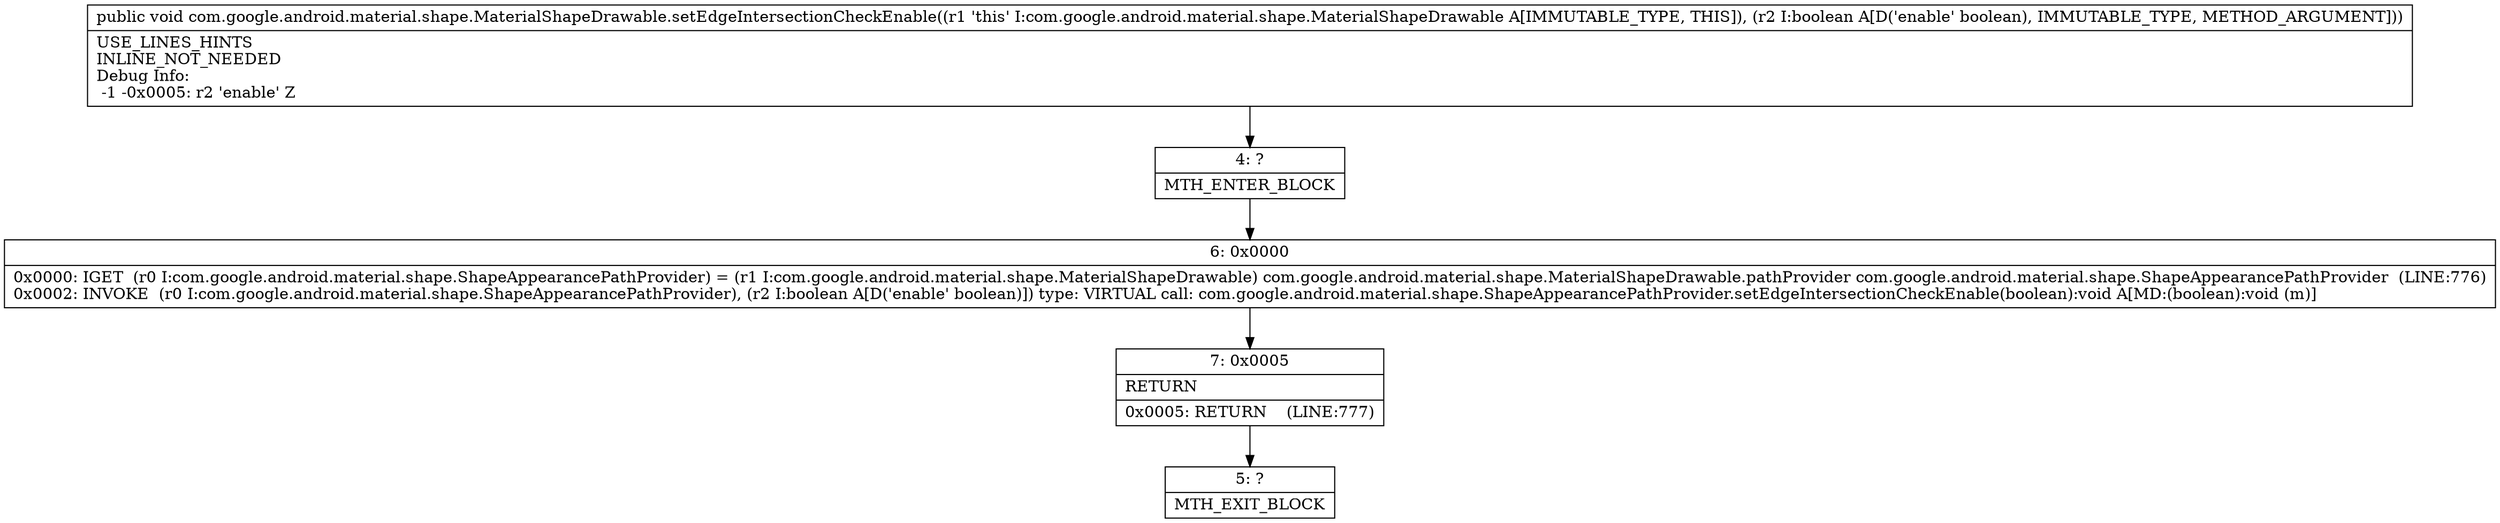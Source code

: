 digraph "CFG forcom.google.android.material.shape.MaterialShapeDrawable.setEdgeIntersectionCheckEnable(Z)V" {
Node_4 [shape=record,label="{4\:\ ?|MTH_ENTER_BLOCK\l}"];
Node_6 [shape=record,label="{6\:\ 0x0000|0x0000: IGET  (r0 I:com.google.android.material.shape.ShapeAppearancePathProvider) = (r1 I:com.google.android.material.shape.MaterialShapeDrawable) com.google.android.material.shape.MaterialShapeDrawable.pathProvider com.google.android.material.shape.ShapeAppearancePathProvider  (LINE:776)\l0x0002: INVOKE  (r0 I:com.google.android.material.shape.ShapeAppearancePathProvider), (r2 I:boolean A[D('enable' boolean)]) type: VIRTUAL call: com.google.android.material.shape.ShapeAppearancePathProvider.setEdgeIntersectionCheckEnable(boolean):void A[MD:(boolean):void (m)]\l}"];
Node_7 [shape=record,label="{7\:\ 0x0005|RETURN\l|0x0005: RETURN    (LINE:777)\l}"];
Node_5 [shape=record,label="{5\:\ ?|MTH_EXIT_BLOCK\l}"];
MethodNode[shape=record,label="{public void com.google.android.material.shape.MaterialShapeDrawable.setEdgeIntersectionCheckEnable((r1 'this' I:com.google.android.material.shape.MaterialShapeDrawable A[IMMUTABLE_TYPE, THIS]), (r2 I:boolean A[D('enable' boolean), IMMUTABLE_TYPE, METHOD_ARGUMENT]))  | USE_LINES_HINTS\lINLINE_NOT_NEEDED\lDebug Info:\l  \-1 \-0x0005: r2 'enable' Z\l}"];
MethodNode -> Node_4;Node_4 -> Node_6;
Node_6 -> Node_7;
Node_7 -> Node_5;
}

